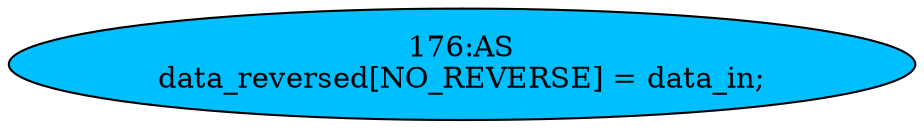 strict digraph "" {
	node [label="\N"];
	"176:AS"	 [ast="<pyverilog.vparser.ast.Assign object at 0x7f01262d94d0>",
		def_var="['data_reversed']",
		fillcolor=deepskyblue,
		label="176:AS
data_reversed[NO_REVERSE] = data_in;",
		statements="[]",
		style=filled,
		typ=Assign,
		use_var="['data_in']"];
}
